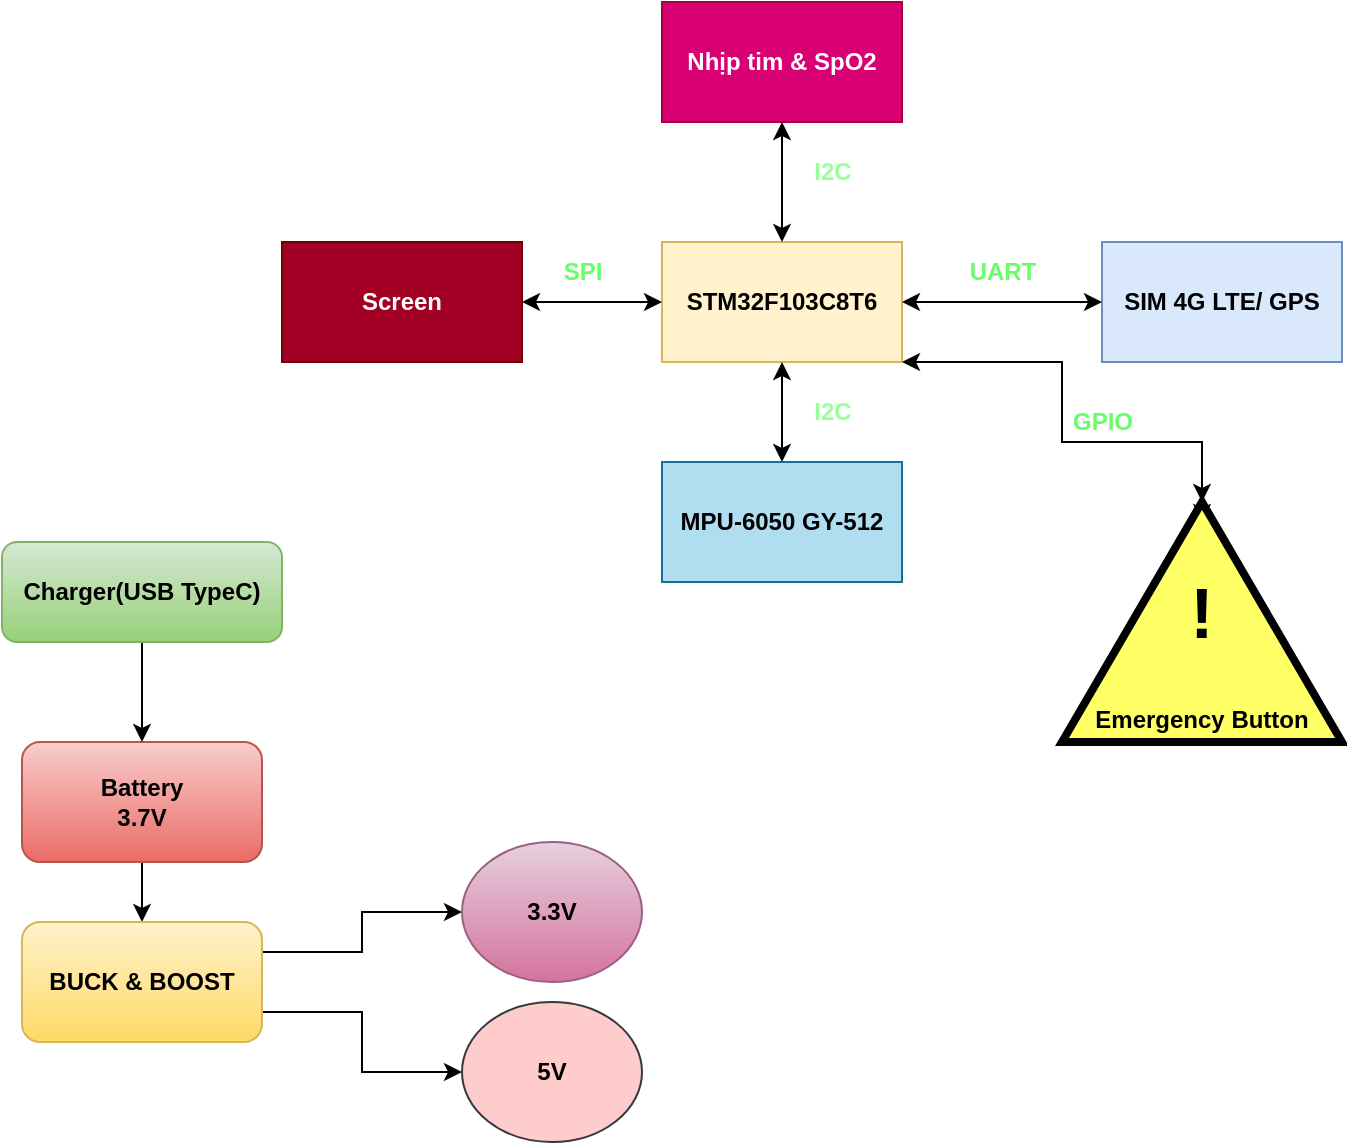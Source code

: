 <mxfile version="20.8.16" type="device"><diagram name="Page-1" id="THcoVt0ZjQZfnDyUGbAq"><mxGraphModel dx="1036" dy="606" grid="1" gridSize="10" guides="1" tooltips="1" connect="1" arrows="1" fold="1" page="0" pageScale="1" pageWidth="850" pageHeight="1100" math="0" shadow="0"><root><mxCell id="0"/><mxCell id="1" parent="0"/><mxCell id="lwhEKG6g9bFC0-OR_SCa-1" value="&lt;b&gt;STM32F103C8T6&lt;/b&gt;&lt;br&gt;" style="rounded=0;whiteSpace=wrap;html=1;fillColor=#fff2cc;strokeColor=#d6b656;" parent="1" vertex="1"><mxGeometry x="360" y="170" width="120" height="60" as="geometry"/></mxCell><mxCell id="lwhEKG6g9bFC0-OR_SCa-2" value="&lt;b&gt;Screen&lt;/b&gt;" style="rounded=0;whiteSpace=wrap;html=1;fillColor=#a20025;strokeColor=#6F0000;fontColor=#ffffff;" parent="1" vertex="1"><mxGeometry x="170" y="170" width="120" height="60" as="geometry"/></mxCell><mxCell id="lwhEKG6g9bFC0-OR_SCa-3" value="" style="endArrow=classic;startArrow=classic;html=1;rounded=0;exitX=1;exitY=0.5;exitDx=0;exitDy=0;entryX=0;entryY=0.5;entryDx=0;entryDy=0;" parent="1" source="lwhEKG6g9bFC0-OR_SCa-2" target="lwhEKG6g9bFC0-OR_SCa-1" edge="1"><mxGeometry width="50" height="50" relative="1" as="geometry"><mxPoint x="400" y="220" as="sourcePoint"/><mxPoint x="450" y="170" as="targetPoint"/></mxGeometry></mxCell><mxCell id="lwhEKG6g9bFC0-OR_SCa-4" value="&lt;font color=&quot;#66ff66&quot;&gt;&lt;b&gt;SPI&lt;/b&gt;&lt;/font&gt;" style="text;html=1;align=center;verticalAlign=middle;resizable=0;points=[];autosize=1;strokeColor=none;fillColor=none;" parent="1" vertex="1"><mxGeometry x="300" y="170" width="40" height="30" as="geometry"/></mxCell><mxCell id="lwhEKG6g9bFC0-OR_SCa-5" value="&lt;b&gt;SIM 4G LTE/ GPS&lt;/b&gt;" style="rounded=0;whiteSpace=wrap;html=1;fillColor=#dae8fc;strokeColor=#6c8ebf;" parent="1" vertex="1"><mxGeometry x="580" y="170" width="120" height="60" as="geometry"/></mxCell><mxCell id="lwhEKG6g9bFC0-OR_SCa-6" value="" style="endArrow=classic;startArrow=classic;html=1;rounded=0;entryX=0;entryY=0.5;entryDx=0;entryDy=0;exitX=1;exitY=0.5;exitDx=0;exitDy=0;" parent="1" source="lwhEKG6g9bFC0-OR_SCa-1" target="lwhEKG6g9bFC0-OR_SCa-5" edge="1"><mxGeometry width="50" height="50" relative="1" as="geometry"><mxPoint x="400" y="220" as="sourcePoint"/><mxPoint x="450" y="170" as="targetPoint"/></mxGeometry></mxCell><mxCell id="lwhEKG6g9bFC0-OR_SCa-7" value="&lt;b&gt;Nhịp tim &amp;amp; SpO2&lt;/b&gt;" style="rounded=0;whiteSpace=wrap;html=1;fillColor=#d80073;strokeColor=#A50040;fontColor=#ffffff;" parent="1" vertex="1"><mxGeometry x="360" y="50" width="120" height="60" as="geometry"/></mxCell><mxCell id="lwhEKG6g9bFC0-OR_SCa-8" value="" style="endArrow=classic;startArrow=classic;html=1;rounded=0;exitX=0.5;exitY=0;exitDx=0;exitDy=0;entryX=0.5;entryY=1;entryDx=0;entryDy=0;" parent="1" source="lwhEKG6g9bFC0-OR_SCa-1" target="lwhEKG6g9bFC0-OR_SCa-7" edge="1"><mxGeometry width="50" height="50" relative="1" as="geometry"><mxPoint x="420" y="160" as="sourcePoint"/><mxPoint x="450" y="110" as="targetPoint"/></mxGeometry></mxCell><mxCell id="lwhEKG6g9bFC0-OR_SCa-9" value="&lt;font color=&quot;#99ff99&quot;&gt;&lt;b&gt;I2C&lt;br&gt;&lt;/b&gt;&lt;/font&gt;" style="text;html=1;align=center;verticalAlign=middle;resizable=0;points=[];autosize=1;strokeColor=none;fillColor=none;" parent="1" vertex="1"><mxGeometry x="425" y="120" width="40" height="30" as="geometry"/></mxCell><mxCell id="lwhEKG6g9bFC0-OR_SCa-10" value="&lt;font color=&quot;#66ff66&quot;&gt;&lt;b&gt;UART&lt;/b&gt;&lt;/font&gt;" style="text;html=1;align=center;verticalAlign=middle;resizable=0;points=[];autosize=1;strokeColor=none;fillColor=none;" parent="1" vertex="1"><mxGeometry x="500" y="170" width="60" height="30" as="geometry"/></mxCell><mxCell id="lwhEKG6g9bFC0-OR_SCa-13" value="&lt;font color=&quot;#99ff99&quot;&gt;&lt;b&gt;I2C&lt;/b&gt;&lt;/font&gt;" style="text;html=1;align=center;verticalAlign=middle;resizable=0;points=[];autosize=1;strokeColor=none;fillColor=none;" parent="1" vertex="1"><mxGeometry x="425" y="240" width="40" height="30" as="geometry"/></mxCell><mxCell id="lwhEKG6g9bFC0-OR_SCa-19" style="edgeStyle=orthogonalEdgeStyle;rounded=0;orthogonalLoop=1;jettySize=auto;html=1;exitX=0.5;exitY=1;exitDx=0;exitDy=0;entryX=0.5;entryY=0;entryDx=0;entryDy=0;" parent="1" source="lwhEKG6g9bFC0-OR_SCa-14" target="lwhEKG6g9bFC0-OR_SCa-18" edge="1"><mxGeometry relative="1" as="geometry"/></mxCell><mxCell id="lwhEKG6g9bFC0-OR_SCa-14" value="&lt;b&gt;Battery&lt;br&gt;3.7V&lt;br&gt;&lt;/b&gt;" style="rounded=1;whiteSpace=wrap;html=1;fillColor=#f8cecc;gradientColor=#ea6b66;strokeColor=#b85450;" parent="1" vertex="1"><mxGeometry x="40" y="420" width="120" height="60" as="geometry"/></mxCell><mxCell id="lwhEKG6g9bFC0-OR_SCa-16" style="edgeStyle=orthogonalEdgeStyle;rounded=0;orthogonalLoop=1;jettySize=auto;html=1;entryX=0.5;entryY=0;entryDx=0;entryDy=0;" parent="1" source="lwhEKG6g9bFC0-OR_SCa-15" target="lwhEKG6g9bFC0-OR_SCa-14" edge="1"><mxGeometry relative="1" as="geometry"><Array as="points"><mxPoint x="100" y="390"/><mxPoint x="100" y="390"/></Array></mxGeometry></mxCell><mxCell id="lwhEKG6g9bFC0-OR_SCa-15" value="&lt;b&gt;Charger(USB TypeC)&lt;/b&gt;" style="rounded=1;whiteSpace=wrap;html=1;fillColor=#d5e8d4;gradientColor=#97d077;strokeColor=#82b366;" parent="1" vertex="1"><mxGeometry x="30" y="320" width="140" height="50" as="geometry"/></mxCell><mxCell id="lwhEKG6g9bFC0-OR_SCa-22" style="edgeStyle=orthogonalEdgeStyle;rounded=0;orthogonalLoop=1;jettySize=auto;html=1;exitX=1;exitY=0.25;exitDx=0;exitDy=0;entryX=0;entryY=0.5;entryDx=0;entryDy=0;" parent="1" source="lwhEKG6g9bFC0-OR_SCa-18" target="lwhEKG6g9bFC0-OR_SCa-20" edge="1"><mxGeometry relative="1" as="geometry"/></mxCell><mxCell id="lwhEKG6g9bFC0-OR_SCa-24" style="edgeStyle=orthogonalEdgeStyle;rounded=0;orthogonalLoop=1;jettySize=auto;html=1;exitX=1;exitY=0.75;exitDx=0;exitDy=0;entryX=0;entryY=0.5;entryDx=0;entryDy=0;" parent="1" source="lwhEKG6g9bFC0-OR_SCa-18" target="lwhEKG6g9bFC0-OR_SCa-21" edge="1"><mxGeometry relative="1" as="geometry"/></mxCell><mxCell id="lwhEKG6g9bFC0-OR_SCa-18" value="&lt;b&gt;BUCK &amp;amp; BOOST&lt;/b&gt;" style="rounded=1;whiteSpace=wrap;html=1;fillColor=#fff2cc;gradientColor=#ffd966;strokeColor=#d6b656;" parent="1" vertex="1"><mxGeometry x="40" y="510" width="120" height="60" as="geometry"/></mxCell><mxCell id="lwhEKG6g9bFC0-OR_SCa-20" value="&lt;b&gt;3.3V&lt;/b&gt;" style="ellipse;whiteSpace=wrap;html=1;fillColor=#e6d0de;gradientColor=#d5739d;strokeColor=#996185;" parent="1" vertex="1"><mxGeometry x="260" y="470" width="90" height="70" as="geometry"/></mxCell><mxCell id="lwhEKG6g9bFC0-OR_SCa-21" value="&lt;b&gt;5V&lt;/b&gt;" style="ellipse;whiteSpace=wrap;html=1;fillColor=#ffcccc;strokeColor=#36393d;" parent="1" vertex="1"><mxGeometry x="260" y="550" width="90" height="70" as="geometry"/></mxCell><mxCell id="lwhEKG6g9bFC0-OR_SCa-31" style="edgeStyle=orthogonalEdgeStyle;rounded=0;orthogonalLoop=1;jettySize=auto;html=1;exitX=1;exitY=0.5;exitDx=0;exitDy=0;fontSize=12;fontColor=#000000;" parent="1" source="lwhEKG6g9bFC0-OR_SCa-26" edge="1"><mxGeometry relative="1" as="geometry"><mxPoint x="630" y="310" as="targetPoint"/></mxGeometry></mxCell><mxCell id="lwhEKG6g9bFC0-OR_SCa-26" value="" style="triangle;whiteSpace=wrap;html=1;strokeWidth=4;rotation=-90;fillColor=#FFFF66;strokeColor=#000000;fontColor=#000000;" parent="1" vertex="1"><mxGeometry x="570" y="290" width="120" height="140" as="geometry"/></mxCell><mxCell id="lwhEKG6g9bFC0-OR_SCa-27" value="&lt;b&gt;&lt;font style=&quot;font-size: 35px;&quot; color=&quot;#000000&quot;&gt;!&lt;/font&gt;&lt;/b&gt;" style="text;html=1;strokeColor=none;fillColor=none;align=center;verticalAlign=middle;whiteSpace=wrap;rounded=0;fontSize=28;fontColor=#99FF99;" parent="1" vertex="1"><mxGeometry x="600" y="340" width="60" height="30" as="geometry"/></mxCell><mxCell id="lwhEKG6g9bFC0-OR_SCa-29" value="&lt;font style=&quot;font-size: 12px;&quot;&gt;&lt;b&gt;Emergency Button&lt;/b&gt;&lt;/font&gt;" style="text;html=1;strokeColor=none;fillColor=none;align=center;verticalAlign=middle;whiteSpace=wrap;rounded=0;fontSize=35;fontColor=#000000;" parent="1" vertex="1"><mxGeometry x="575" y="381.25" width="110" height="37.5" as="geometry"/></mxCell><mxCell id="lwhEKG6g9bFC0-OR_SCa-34" value="" style="endArrow=none;startArrow=classic;html=1;rounded=0;exitX=0.5;exitY=0;exitDx=0;exitDy=0;entryX=0.5;entryY=1;entryDx=0;entryDy=0;" parent="1" target="lwhEKG6g9bFC0-OR_SCa-11" edge="1"><mxGeometry width="50" height="50" relative="1" as="geometry"><mxPoint x="420" y="310" as="sourcePoint"/><mxPoint x="420" y="230" as="targetPoint"/></mxGeometry></mxCell><mxCell id="lwhEKG6g9bFC0-OR_SCa-11" value="&lt;b&gt;MPU-6050 GY-512&lt;/b&gt;" style="rounded=0;whiteSpace=wrap;html=1;fillColor=#b1ddf0;strokeColor=#10739e;" parent="1" vertex="1"><mxGeometry x="360" y="280" width="120" height="60" as="geometry"/></mxCell><mxCell id="lwhEKG6g9bFC0-OR_SCa-37" value="" style="endArrow=classic;startArrow=classic;html=1;rounded=0;fontSize=12;fontColor=#66FF66;entryX=0.5;entryY=1;entryDx=0;entryDy=0;exitX=0.5;exitY=0;exitDx=0;exitDy=0;" parent="1" source="lwhEKG6g9bFC0-OR_SCa-11" target="lwhEKG6g9bFC0-OR_SCa-1" edge="1"><mxGeometry width="50" height="50" relative="1" as="geometry"><mxPoint x="360" y="390" as="sourcePoint"/><mxPoint x="410" y="340" as="targetPoint"/></mxGeometry></mxCell><mxCell id="lwhEKG6g9bFC0-OR_SCa-38" value="" style="endArrow=classic;startArrow=classic;html=1;rounded=0;fontSize=12;fontColor=#66FF66;exitX=1;exitY=0.5;exitDx=0;exitDy=0;entryX=1;entryY=1;entryDx=0;entryDy=0;" parent="1" source="lwhEKG6g9bFC0-OR_SCa-26" target="lwhEKG6g9bFC0-OR_SCa-1" edge="1"><mxGeometry width="50" height="50" relative="1" as="geometry"><mxPoint x="360" y="390" as="sourcePoint"/><mxPoint x="410" y="340" as="targetPoint"/><Array as="points"><mxPoint x="630" y="270"/><mxPoint x="560" y="270"/><mxPoint x="560" y="250"/><mxPoint x="560" y="230"/></Array></mxGeometry></mxCell><mxCell id="lwhEKG6g9bFC0-OR_SCa-39" value="&lt;b&gt;GPIO&lt;/b&gt;" style="text;html=1;align=center;verticalAlign=middle;resizable=0;points=[];autosize=1;strokeColor=none;fillColor=none;fontSize=12;fontColor=#66FF66;" parent="1" vertex="1"><mxGeometry x="555" y="245" width="50" height="30" as="geometry"/></mxCell></root></mxGraphModel></diagram></mxfile>